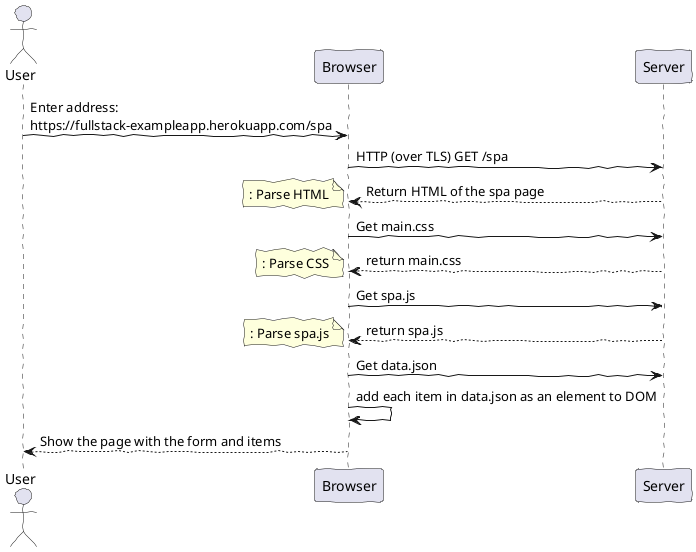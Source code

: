 @startuml
skinparam handwritten true
actor User as A
participant Browser as B
participant Server as C

A -> B: Enter address:\nhttps://fullstack-exampleapp.herokuapp.com/spa
B -> C: HTTP (over TLS) GET /spa
C --> B: Return HTML of the spa page
note left:: Parse HTML
B -> C: Get main.css
C --> B: return main.css
note left:: Parse CSS
B -> C: Get spa.js
C --> B: return spa.js
note left:: Parse spa.js
B -> C: Get data.json
B -> B: add each item in data.json as an element to DOM
B --> A: Show the page with the form and items
@enduml
